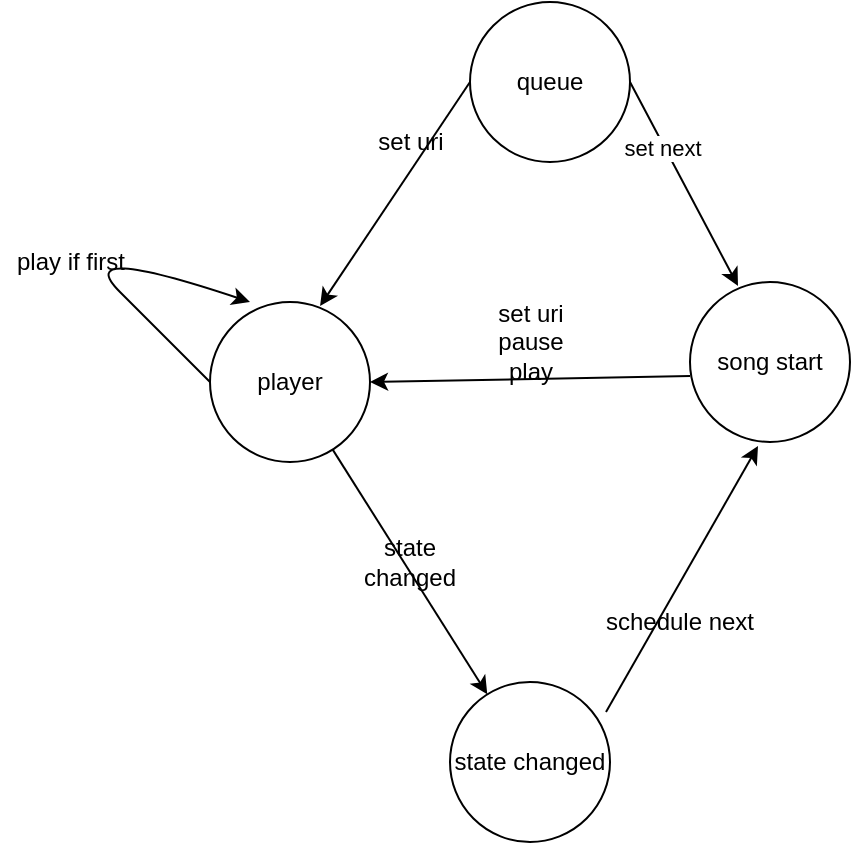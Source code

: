 <mxfile version="14.2.9" type="github"><diagram id="XmHj-8Q3bHNfrg04JaTJ" name="Page-1"><mxGraphModel dx="2062" dy="804" grid="1" gridSize="10" guides="1" tooltips="1" connect="1" arrows="1" fold="1" page="1" pageScale="1" pageWidth="850" pageHeight="1100" math="0" shadow="0"><root><mxCell id="0"/><mxCell id="1" parent="0"/><mxCell id="SeQQwZ_gMkMX03fLQ0as-1" value="player" style="ellipse;whiteSpace=wrap;html=1;" vertex="1" parent="1"><mxGeometry x="160" y="180" width="80" height="80" as="geometry"/></mxCell><mxCell id="SeQQwZ_gMkMX03fLQ0as-2" value="song start" style="ellipse;whiteSpace=wrap;html=1;aspect=fixed;" vertex="1" parent="1"><mxGeometry x="400" y="170" width="80" height="80" as="geometry"/></mxCell><mxCell id="SeQQwZ_gMkMX03fLQ0as-3" value="state changed" style="ellipse;whiteSpace=wrap;html=1;aspect=fixed;" vertex="1" parent="1"><mxGeometry x="280" y="370" width="80" height="80" as="geometry"/></mxCell><object label="" id="SeQQwZ_gMkMX03fLQ0as-5"><mxCell style="endArrow=classic;html=1;" edge="1" parent="1" source="SeQQwZ_gMkMX03fLQ0as-1" target="SeQQwZ_gMkMX03fLQ0as-3"><mxGeometry width="50" height="50" relative="1" as="geometry"><mxPoint x="400" y="440" as="sourcePoint"/><mxPoint x="450" y="390" as="targetPoint"/></mxGeometry></mxCell></object><mxCell id="SeQQwZ_gMkMX03fLQ0as-6" value="state changed" style="text;html=1;strokeColor=none;fillColor=none;align=center;verticalAlign=middle;whiteSpace=wrap;rounded=0;" vertex="1" parent="1"><mxGeometry x="240" y="300" width="40" height="20" as="geometry"/></mxCell><mxCell id="SeQQwZ_gMkMX03fLQ0as-7" value="" style="endArrow=classic;html=1;exitX=0.975;exitY=0.188;exitDx=0;exitDy=0;exitPerimeter=0;entryX=0.425;entryY=1.025;entryDx=0;entryDy=0;entryPerimeter=0;" edge="1" parent="1" source="SeQQwZ_gMkMX03fLQ0as-3" target="SeQQwZ_gMkMX03fLQ0as-2"><mxGeometry width="50" height="50" relative="1" as="geometry"><mxPoint x="400" y="430" as="sourcePoint"/><mxPoint x="450" y="380" as="targetPoint"/></mxGeometry></mxCell><mxCell id="SeQQwZ_gMkMX03fLQ0as-8" value="schedule next" style="text;html=1;strokeColor=none;fillColor=none;align=center;verticalAlign=middle;whiteSpace=wrap;rounded=0;" vertex="1" parent="1"><mxGeometry x="340" y="330" width="110" height="20" as="geometry"/></mxCell><mxCell id="SeQQwZ_gMkMX03fLQ0as-9" value="" style="endArrow=classic;html=1;exitX=0;exitY=0.588;exitDx=0;exitDy=0;exitPerimeter=0;entryX=1;entryY=0.5;entryDx=0;entryDy=0;" edge="1" parent="1" source="SeQQwZ_gMkMX03fLQ0as-2" target="SeQQwZ_gMkMX03fLQ0as-1"><mxGeometry width="50" height="50" relative="1" as="geometry"><mxPoint x="400" y="410" as="sourcePoint"/><mxPoint x="450" y="360" as="targetPoint"/></mxGeometry></mxCell><mxCell id="SeQQwZ_gMkMX03fLQ0as-10" value="set uri&lt;br&gt;pause&lt;br&gt;play" style="text;html=1;align=center;verticalAlign=middle;resizable=0;points=[];autosize=1;" vertex="1" parent="1"><mxGeometry x="295" y="175" width="50" height="50" as="geometry"/></mxCell><mxCell id="SeQQwZ_gMkMX03fLQ0as-11" value="queue" style="ellipse;whiteSpace=wrap;html=1;aspect=fixed;" vertex="1" parent="1"><mxGeometry x="290" y="30" width="80" height="80" as="geometry"/></mxCell><mxCell id="SeQQwZ_gMkMX03fLQ0as-13" value="" style="curved=1;endArrow=classic;html=1;exitX=0;exitY=0.5;exitDx=0;exitDy=0;entryX=0.25;entryY=0;entryDx=0;entryDy=0;entryPerimeter=0;" edge="1" parent="1" source="SeQQwZ_gMkMX03fLQ0as-1" target="SeQQwZ_gMkMX03fLQ0as-1"><mxGeometry width="50" height="50" relative="1" as="geometry"><mxPoint x="90" y="200" as="sourcePoint"/><mxPoint x="140" y="150" as="targetPoint"/><Array as="points"><mxPoint x="140" y="200"/><mxPoint x="90" y="150"/></Array></mxGeometry></mxCell><mxCell id="SeQQwZ_gMkMX03fLQ0as-14" value="play if first" style="text;html=1;align=center;verticalAlign=middle;resizable=0;points=[];autosize=1;" vertex="1" parent="1"><mxGeometry x="55" y="150" width="70" height="20" as="geometry"/></mxCell><mxCell id="SeQQwZ_gMkMX03fLQ0as-15" value="" style="endArrow=classic;html=1;exitX=0;exitY=0.5;exitDx=0;exitDy=0;entryX=0.688;entryY=0.025;entryDx=0;entryDy=0;entryPerimeter=0;" edge="1" parent="1" source="SeQQwZ_gMkMX03fLQ0as-11" target="SeQQwZ_gMkMX03fLQ0as-1"><mxGeometry width="50" height="50" relative="1" as="geometry"><mxPoint x="190" y="80" as="sourcePoint"/><mxPoint x="240" y="30" as="targetPoint"/></mxGeometry></mxCell><mxCell id="SeQQwZ_gMkMX03fLQ0as-16" value="set uri" style="text;html=1;align=center;verticalAlign=middle;resizable=0;points=[];autosize=1;" vertex="1" parent="1"><mxGeometry x="235" y="90" width="50" height="20" as="geometry"/></mxCell><mxCell id="SeQQwZ_gMkMX03fLQ0as-17" value="" style="endArrow=classic;html=1;exitX=1;exitY=0.5;exitDx=0;exitDy=0;entryX=0.3;entryY=0.025;entryDx=0;entryDy=0;entryPerimeter=0;" edge="1" parent="1" source="SeQQwZ_gMkMX03fLQ0as-11" target="SeQQwZ_gMkMX03fLQ0as-2"><mxGeometry width="50" height="50" relative="1" as="geometry"><mxPoint x="420" y="100" as="sourcePoint"/><mxPoint x="470" y="50" as="targetPoint"/></mxGeometry></mxCell><mxCell id="SeQQwZ_gMkMX03fLQ0as-18" value="set next" style="edgeLabel;html=1;align=center;verticalAlign=middle;resizable=0;points=[];" vertex="1" connectable="0" parent="SeQQwZ_gMkMX03fLQ0as-17"><mxGeometry x="-0.349" y="-2" relative="1" as="geometry"><mxPoint y="-1" as="offset"/></mxGeometry></mxCell></root></mxGraphModel></diagram></mxfile>